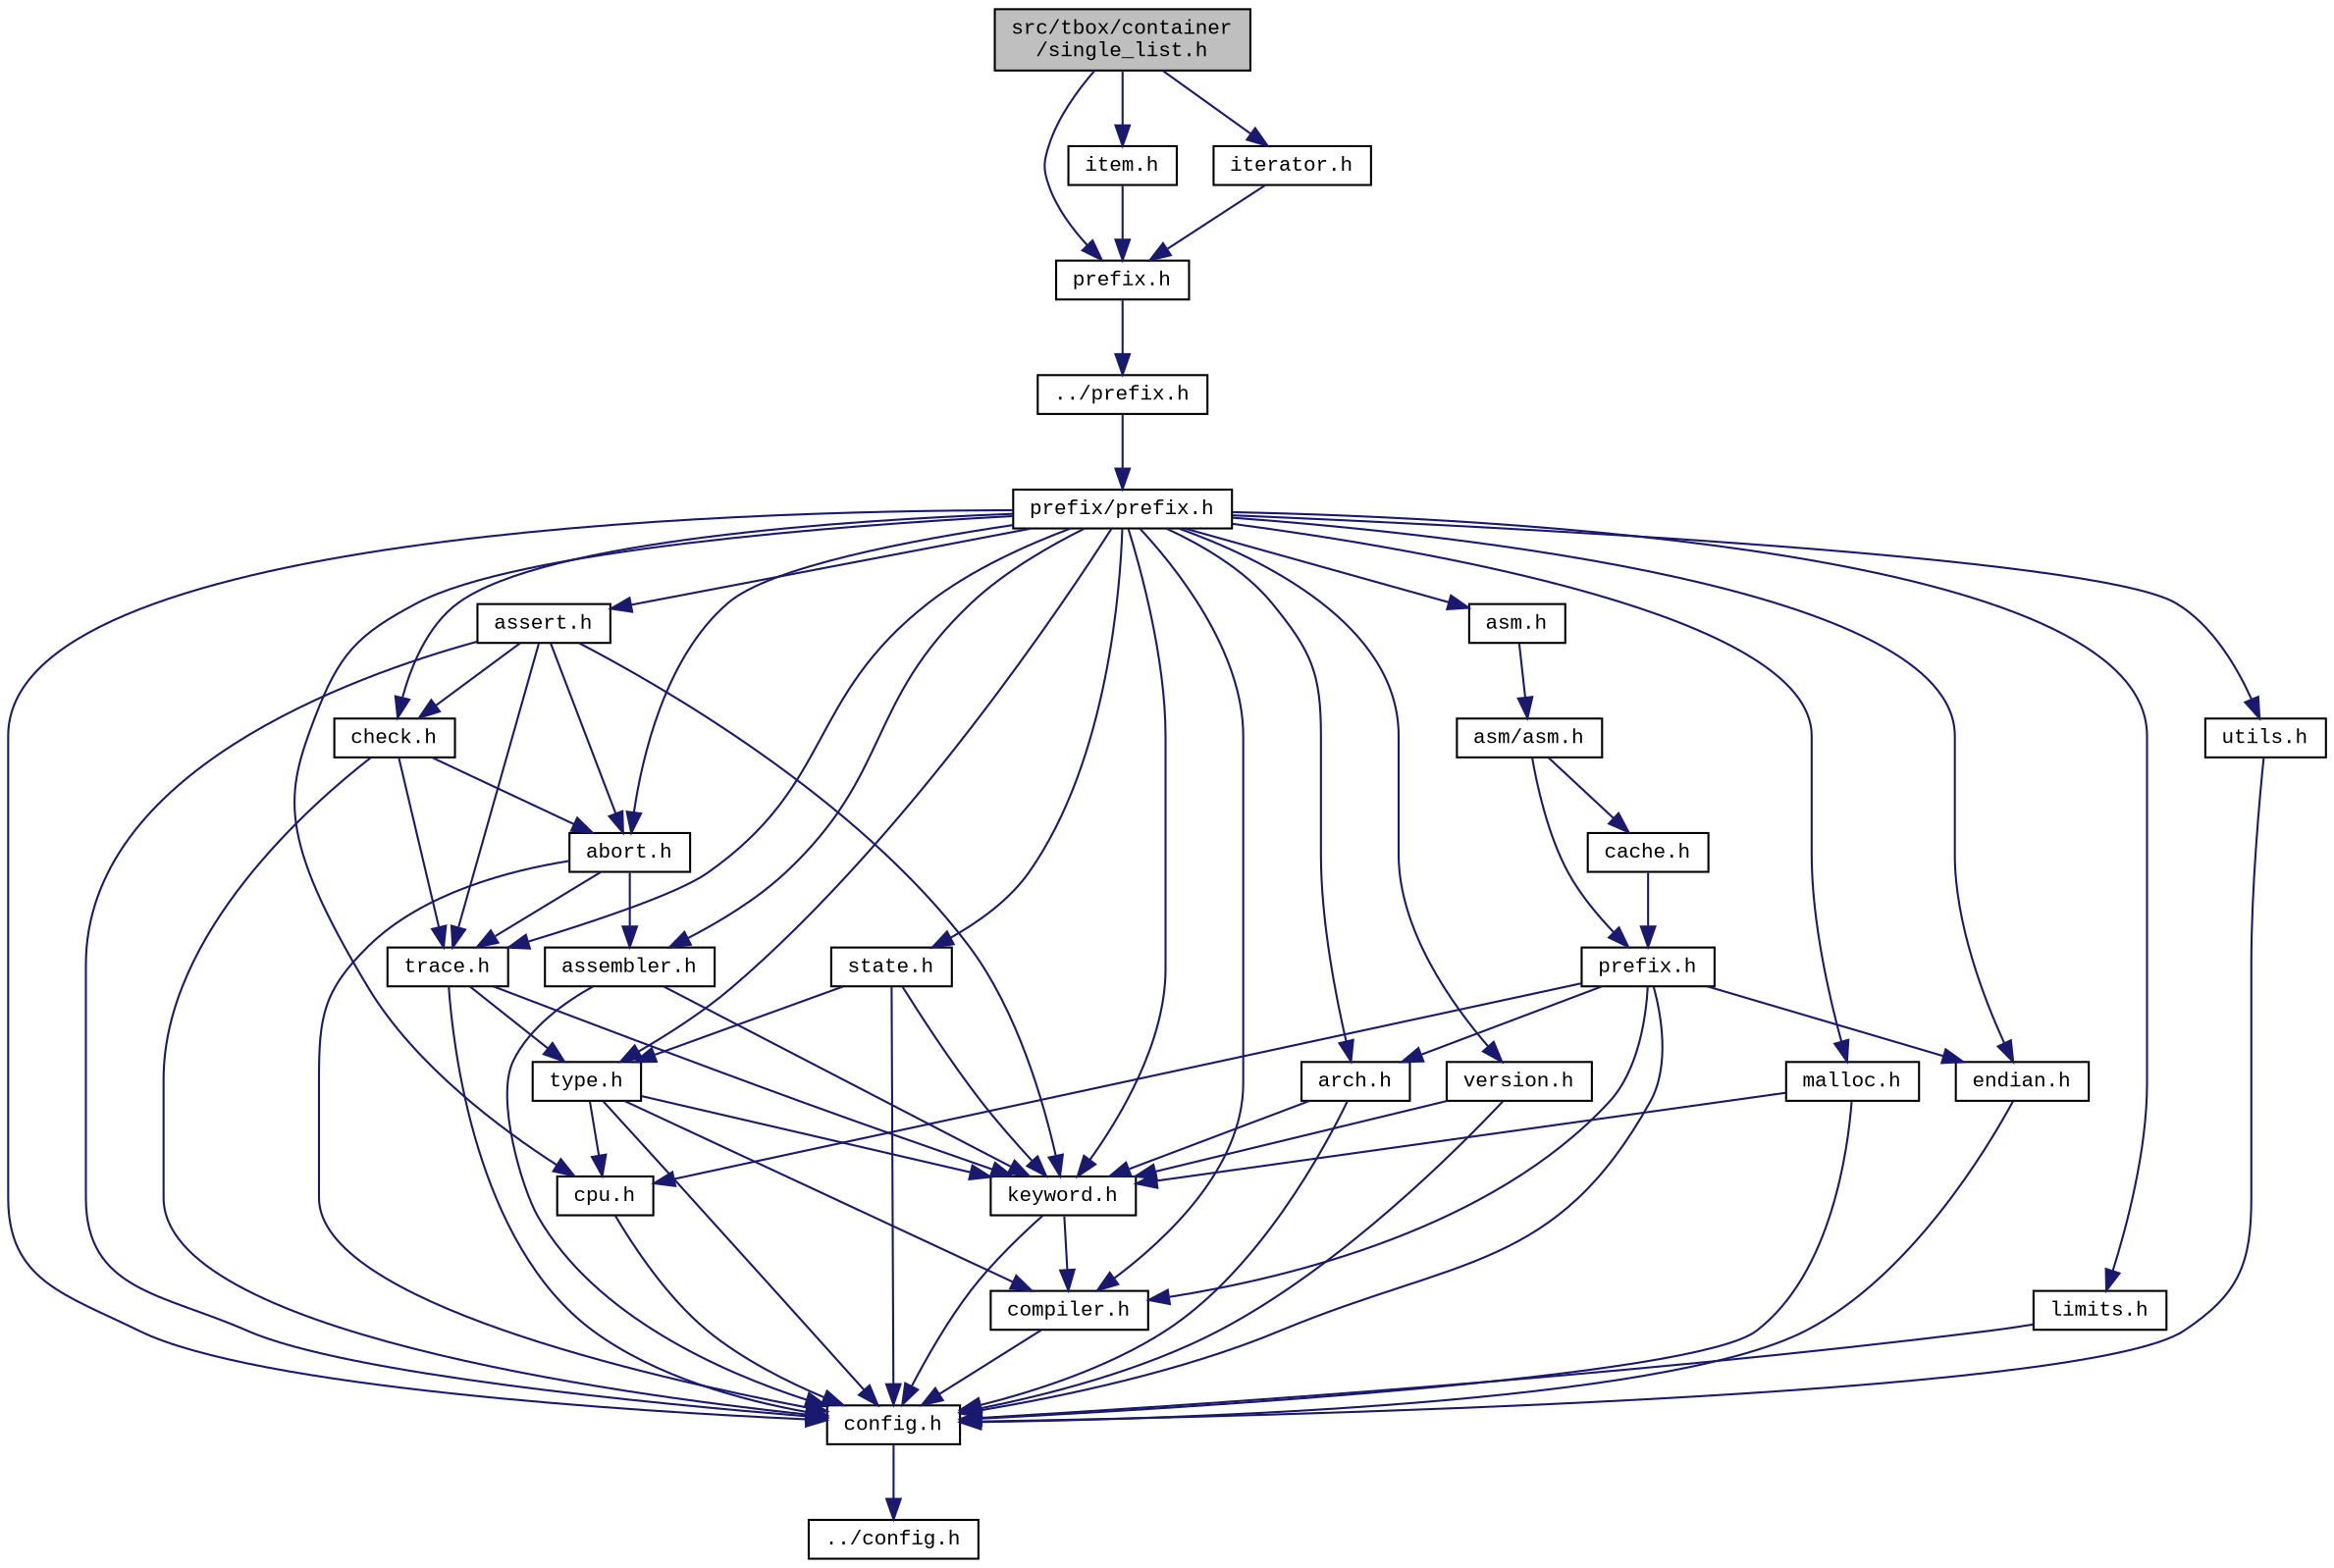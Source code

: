 digraph "src/tbox/container/single_list.h"
{
  edge [fontname="CourierNew",fontsize="10",labelfontname="CourierNew",labelfontsize="10"];
  node [fontname="CourierNew",fontsize="10",shape=record];
  Node1 [label="src/tbox/container\l/single_list.h",height=0.2,width=0.4,color="black", fillcolor="grey75", style="filled" fontcolor="black"];
  Node1 -> Node2 [color="midnightblue",fontsize="10",style="solid",fontname="CourierNew"];
  Node2 [label="prefix.h",height=0.2,width=0.4,color="black", fillcolor="white", style="filled",URL="$d9/d38/container_2prefix_8h_source.html"];
  Node2 -> Node3 [color="midnightblue",fontsize="10",style="solid",fontname="CourierNew"];
  Node3 [label="../prefix.h",height=0.2,width=0.4,color="black", fillcolor="white", style="filled",URL="$df/d5c/prefix_8h_source.html"];
  Node3 -> Node4 [color="midnightblue",fontsize="10",style="solid",fontname="CourierNew"];
  Node4 [label="prefix/prefix.h",height=0.2,width=0.4,color="black", fillcolor="white", style="filled",URL="$da/da3/prefix_2prefix_8h_source.html"];
  Node4 -> Node5 [color="midnightblue",fontsize="10",style="solid",fontname="CourierNew"];
  Node5 [label="config.h",height=0.2,width=0.4,color="black", fillcolor="white", style="filled",URL="$de/d7b/prefix_2config_8h_source.html"];
  Node5 -> Node6 [color="midnightblue",fontsize="10",style="solid",fontname="CourierNew"];
  Node6 [label="../config.h",height=0.2,width=0.4,color="black", fillcolor="white", style="filled",URL="$db/d16/config_8h_source.html"];
  Node4 -> Node7 [color="midnightblue",fontsize="10",style="solid",fontname="CourierNew"];
  Node7 [label="cpu.h",height=0.2,width=0.4,color="black", fillcolor="white", style="filled",URL="$dc/da7/cpu_8h.html"];
  Node7 -> Node5 [color="midnightblue",fontsize="10",style="solid",fontname="CourierNew"];
  Node4 -> Node8 [color="midnightblue",fontsize="10",style="solid",fontname="CourierNew"];
  Node8 [label="arch.h",height=0.2,width=0.4,color="black", fillcolor="white", style="filled",URL="$d2/d2d/arch_8h.html"];
  Node8 -> Node5 [color="midnightblue",fontsize="10",style="solid",fontname="CourierNew"];
  Node8 -> Node9 [color="midnightblue",fontsize="10",style="solid",fontname="CourierNew"];
  Node9 [label="keyword.h",height=0.2,width=0.4,color="black", fillcolor="white", style="filled",URL="$dd/d8b/keyword_8h.html"];
  Node9 -> Node5 [color="midnightblue",fontsize="10",style="solid",fontname="CourierNew"];
  Node9 -> Node10 [color="midnightblue",fontsize="10",style="solid",fontname="CourierNew"];
  Node10 [label="compiler.h",height=0.2,width=0.4,color="black", fillcolor="white", style="filled",URL="$d4/dd1/compiler_8h.html"];
  Node10 -> Node5 [color="midnightblue",fontsize="10",style="solid",fontname="CourierNew"];
  Node4 -> Node11 [color="midnightblue",fontsize="10",style="solid",fontname="CourierNew"];
  Node11 [label="type.h",height=0.2,width=0.4,color="black", fillcolor="white", style="filled",URL="$d6/d57/prefix_2type_8h_source.html"];
  Node11 -> Node5 [color="midnightblue",fontsize="10",style="solid",fontname="CourierNew"];
  Node11 -> Node9 [color="midnightblue",fontsize="10",style="solid",fontname="CourierNew"];
  Node11 -> Node10 [color="midnightblue",fontsize="10",style="solid",fontname="CourierNew"];
  Node11 -> Node7 [color="midnightblue",fontsize="10",style="solid",fontname="CourierNew"];
  Node4 -> Node12 [color="midnightblue",fontsize="10",style="solid",fontname="CourierNew"];
  Node12 [label="limits.h",height=0.2,width=0.4,color="black", fillcolor="white", style="filled",URL="$da/d87/prefix_2limits_8h_source.html"];
  Node12 -> Node5 [color="midnightblue",fontsize="10",style="solid",fontname="CourierNew"];
  Node4 -> Node13 [color="midnightblue",fontsize="10",style="solid",fontname="CourierNew"];
  Node13 [label="endian.h",height=0.2,width=0.4,color="black", fillcolor="white", style="filled",URL="$d1/d84/endian_8h.html"];
  Node13 -> Node5 [color="midnightblue",fontsize="10",style="solid",fontname="CourierNew"];
  Node4 -> Node14 [color="midnightblue",fontsize="10",style="solid",fontname="CourierNew"];
  Node14 [label="version.h",height=0.2,width=0.4,color="black", fillcolor="white", style="filled",URL="$df/dfc/version_8h.html"];
  Node14 -> Node5 [color="midnightblue",fontsize="10",style="solid",fontname="CourierNew"];
  Node14 -> Node9 [color="midnightblue",fontsize="10",style="solid",fontname="CourierNew"];
  Node4 -> Node10 [color="midnightblue",fontsize="10",style="solid",fontname="CourierNew"];
  Node4 -> Node15 [color="midnightblue",fontsize="10",style="solid",fontname="CourierNew"];
  Node15 [label="assembler.h",height=0.2,width=0.4,color="black", fillcolor="white", style="filled",URL="$d4/dec/assembler_8h.html"];
  Node15 -> Node5 [color="midnightblue",fontsize="10",style="solid",fontname="CourierNew"];
  Node15 -> Node9 [color="midnightblue",fontsize="10",style="solid",fontname="CourierNew"];
  Node4 -> Node9 [color="midnightblue",fontsize="10",style="solid",fontname="CourierNew"];
  Node4 -> Node16 [color="midnightblue",fontsize="10",style="solid",fontname="CourierNew"];
  Node16 [label="trace.h",height=0.2,width=0.4,color="black", fillcolor="white", style="filled",URL="$dc/d22/prefix_2trace_8h_source.html"];
  Node16 -> Node5 [color="midnightblue",fontsize="10",style="solid",fontname="CourierNew"];
  Node16 -> Node11 [color="midnightblue",fontsize="10",style="solid",fontname="CourierNew"];
  Node16 -> Node9 [color="midnightblue",fontsize="10",style="solid",fontname="CourierNew"];
  Node4 -> Node17 [color="midnightblue",fontsize="10",style="solid",fontname="CourierNew"];
  Node17 [label="abort.h",height=0.2,width=0.4,color="black", fillcolor="white", style="filled",URL="$d4/dc1/abort_8h.html"];
  Node17 -> Node5 [color="midnightblue",fontsize="10",style="solid",fontname="CourierNew"];
  Node17 -> Node16 [color="midnightblue",fontsize="10",style="solid",fontname="CourierNew"];
  Node17 -> Node15 [color="midnightblue",fontsize="10",style="solid",fontname="CourierNew"];
  Node4 -> Node18 [color="midnightblue",fontsize="10",style="solid",fontname="CourierNew"];
  Node18 [label="check.h",height=0.2,width=0.4,color="black", fillcolor="white", style="filled",URL="$d6/d38/check_8h.html"];
  Node18 -> Node5 [color="midnightblue",fontsize="10",style="solid",fontname="CourierNew"];
  Node18 -> Node16 [color="midnightblue",fontsize="10",style="solid",fontname="CourierNew"];
  Node18 -> Node17 [color="midnightblue",fontsize="10",style="solid",fontname="CourierNew"];
  Node4 -> Node19 [color="midnightblue",fontsize="10",style="solid",fontname="CourierNew"];
  Node19 [label="assert.h",height=0.2,width=0.4,color="black", fillcolor="white", style="filled",URL="$dc/da7/assert_8h.html"];
  Node19 -> Node5 [color="midnightblue",fontsize="10",style="solid",fontname="CourierNew"];
  Node19 -> Node16 [color="midnightblue",fontsize="10",style="solid",fontname="CourierNew"];
  Node19 -> Node17 [color="midnightblue",fontsize="10",style="solid",fontname="CourierNew"];
  Node19 -> Node18 [color="midnightblue",fontsize="10",style="solid",fontname="CourierNew"];
  Node19 -> Node9 [color="midnightblue",fontsize="10",style="solid",fontname="CourierNew"];
  Node4 -> Node20 [color="midnightblue",fontsize="10",style="solid",fontname="CourierNew"];
  Node20 [label="malloc.h",height=0.2,width=0.4,color="black", fillcolor="white", style="filled",URL="$d0/d4c/malloc_8h.html"];
  Node20 -> Node5 [color="midnightblue",fontsize="10",style="solid",fontname="CourierNew"];
  Node20 -> Node9 [color="midnightblue",fontsize="10",style="solid",fontname="CourierNew"];
  Node4 -> Node21 [color="midnightblue",fontsize="10",style="solid",fontname="CourierNew"];
  Node21 [label="utils.h",height=0.2,width=0.4,color="black", fillcolor="white", style="filled",URL="$dc/ddc/prefix_2utils_8h_source.html"];
  Node21 -> Node5 [color="midnightblue",fontsize="10",style="solid",fontname="CourierNew"];
  Node4 -> Node22 [color="midnightblue",fontsize="10",style="solid",fontname="CourierNew"];
  Node22 [label="state.h",height=0.2,width=0.4,color="black", fillcolor="white", style="filled",URL="$db/d3b/state_8h.html"];
  Node22 -> Node5 [color="midnightblue",fontsize="10",style="solid",fontname="CourierNew"];
  Node22 -> Node11 [color="midnightblue",fontsize="10",style="solid",fontname="CourierNew"];
  Node22 -> Node9 [color="midnightblue",fontsize="10",style="solid",fontname="CourierNew"];
  Node4 -> Node23 [color="midnightblue",fontsize="10",style="solid",fontname="CourierNew"];
  Node23 [label="asm.h",height=0.2,width=0.4,color="black", fillcolor="white", style="filled",URL="$de/d21/asm_8h_source.html"];
  Node23 -> Node24 [color="midnightblue",fontsize="10",style="solid",fontname="CourierNew"];
  Node24 [label="asm/asm.h",height=0.2,width=0.4,color="black", fillcolor="white", style="filled",URL="$d8/dce/asm_2asm_8h_source.html"];
  Node24 -> Node25 [color="midnightblue",fontsize="10",style="solid",fontname="CourierNew"];
  Node25 [label="prefix.h",height=0.2,width=0.4,color="black", fillcolor="white", style="filled",URL="$d7/d70/prefix_2asm_2prefix_8h_source.html"];
  Node25 -> Node5 [color="midnightblue",fontsize="10",style="solid",fontname="CourierNew"];
  Node25 -> Node8 [color="midnightblue",fontsize="10",style="solid",fontname="CourierNew"];
  Node25 -> Node7 [color="midnightblue",fontsize="10",style="solid",fontname="CourierNew"];
  Node25 -> Node13 [color="midnightblue",fontsize="10",style="solid",fontname="CourierNew"];
  Node25 -> Node10 [color="midnightblue",fontsize="10",style="solid",fontname="CourierNew"];
  Node24 -> Node26 [color="midnightblue",fontsize="10",style="solid",fontname="CourierNew"];
  Node26 [label="cache.h",height=0.2,width=0.4,color="black", fillcolor="white", style="filled",URL="$df/dda/prefix_2asm_2cache_8h_source.html"];
  Node26 -> Node25 [color="midnightblue",fontsize="10",style="solid",fontname="CourierNew"];
  Node1 -> Node27 [color="midnightblue",fontsize="10",style="solid",fontname="CourierNew"];
  Node27 [label="item.h",height=0.2,width=0.4,color="black", fillcolor="white", style="filled",URL="$df/d1f/item_8h.html"];
  Node27 -> Node2 [color="midnightblue",fontsize="10",style="solid",fontname="CourierNew"];
  Node1 -> Node28 [color="midnightblue",fontsize="10",style="solid",fontname="CourierNew"];
  Node28 [label="iterator.h",height=0.2,width=0.4,color="black", fillcolor="white", style="filled",URL="$df/d22/iterator_8h.html"];
  Node28 -> Node2 [color="midnightblue",fontsize="10",style="solid",fontname="CourierNew"];
}
